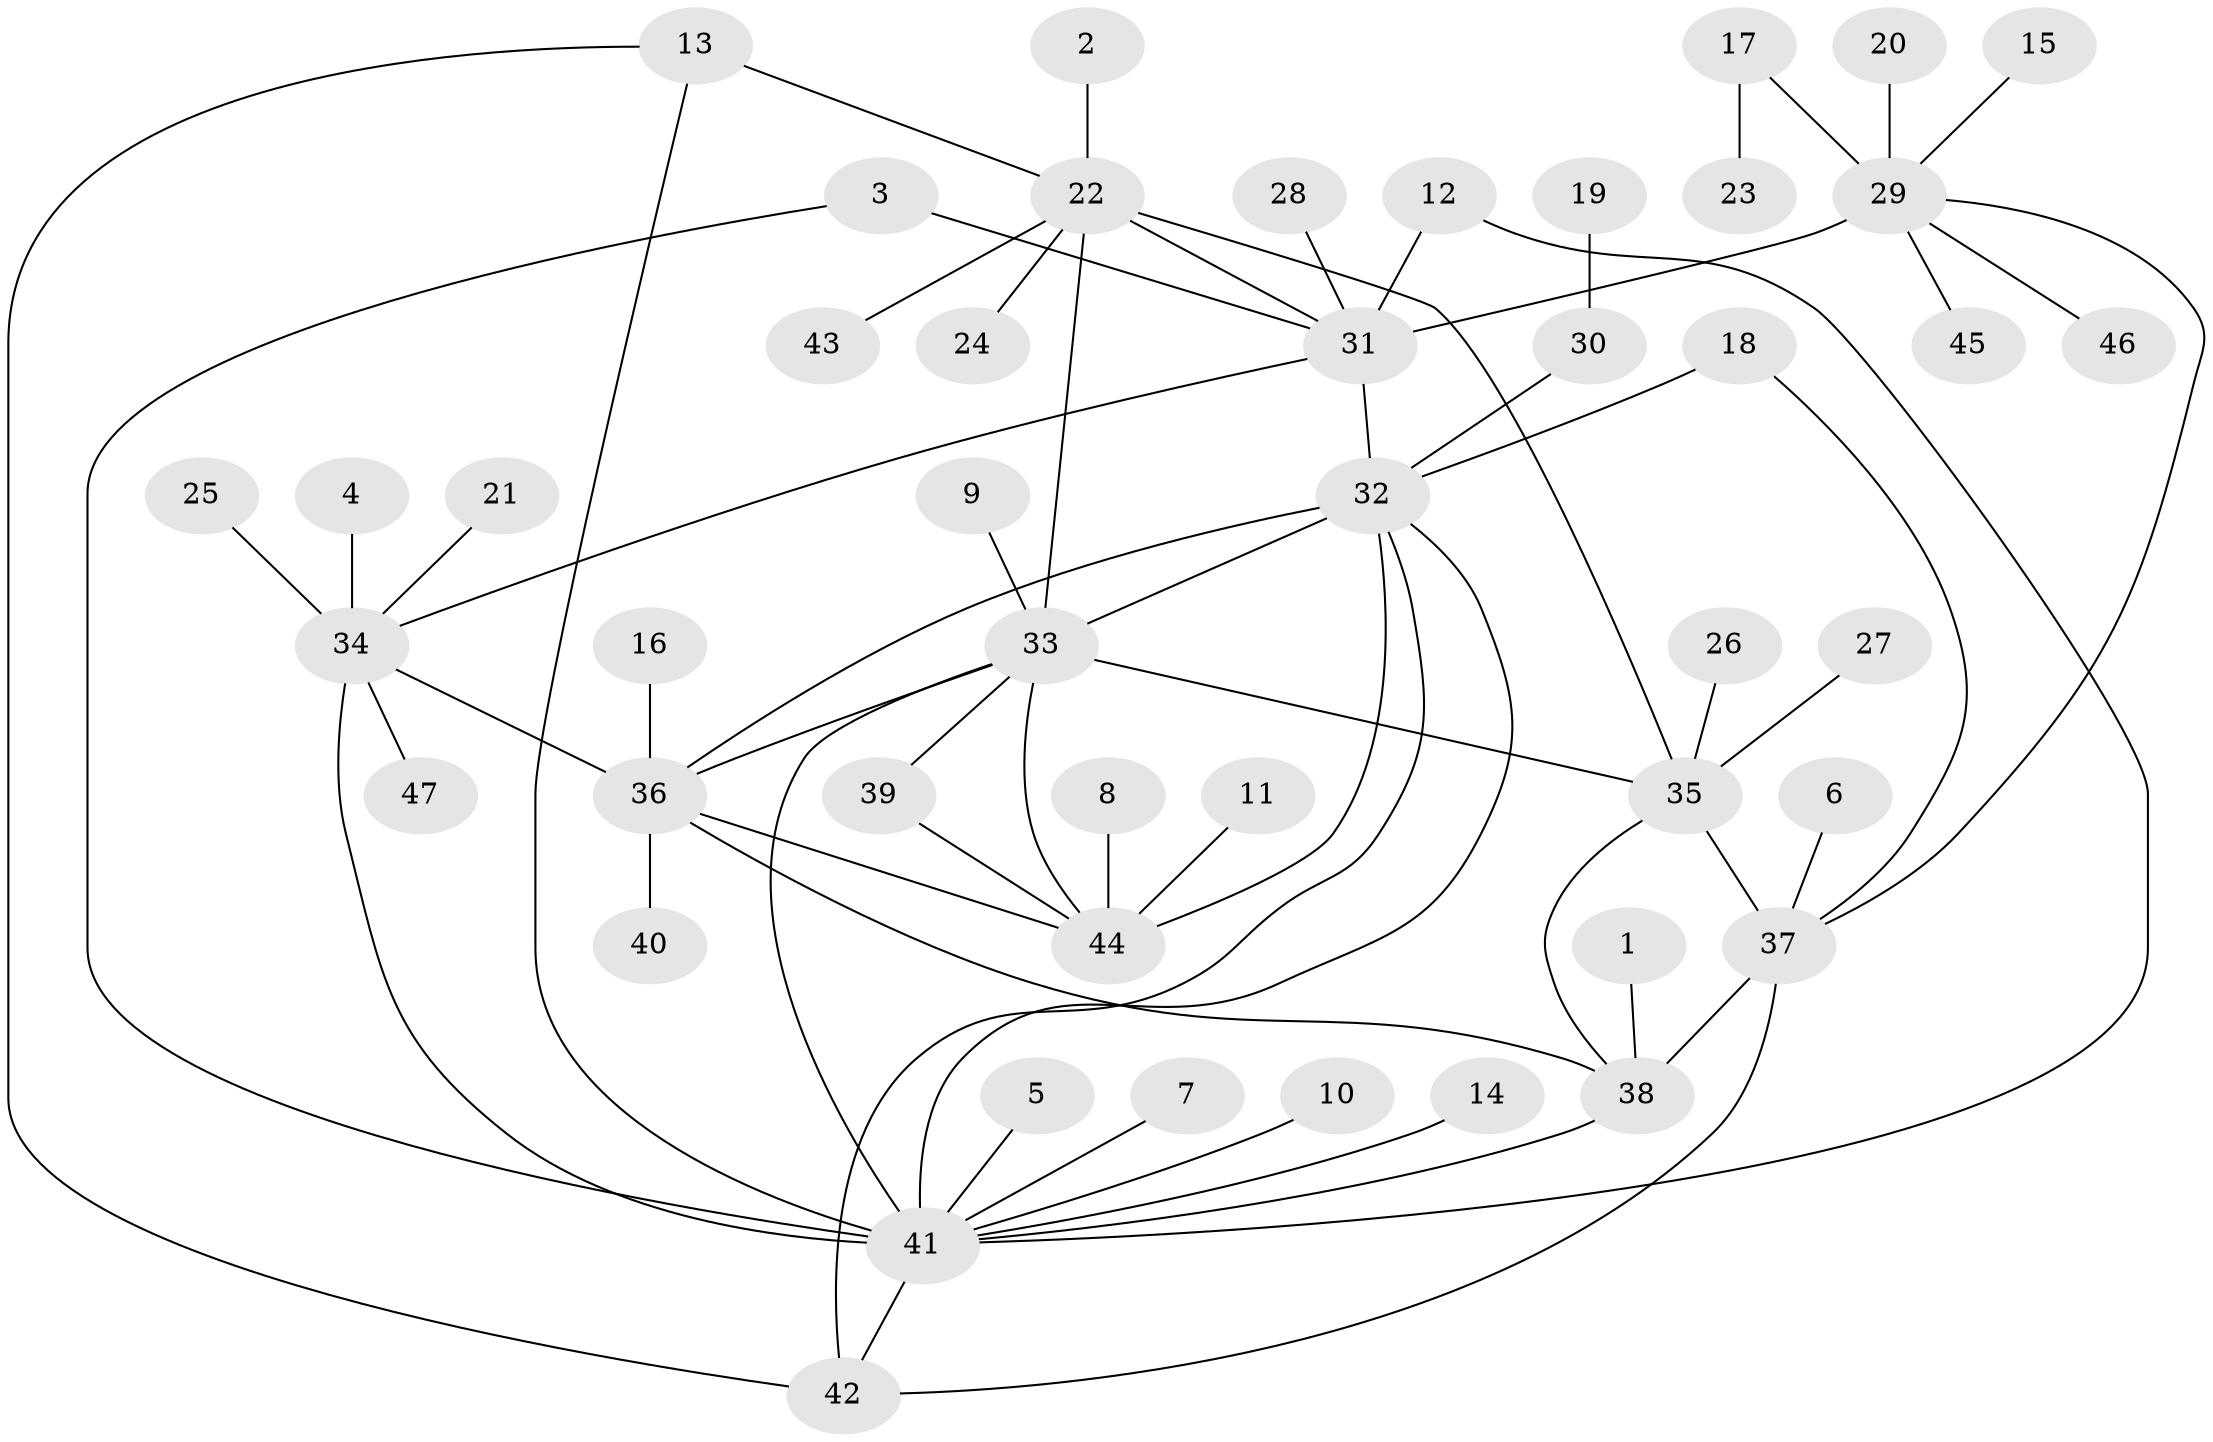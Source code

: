 // original degree distribution, {10: 0.03260869565217391, 7: 0.043478260869565216, 6: 0.07608695652173914, 8: 0.021739130434782608, 9: 0.021739130434782608, 5: 0.021739130434782608, 3: 0.07608695652173914, 1: 0.5108695652173914, 2: 0.18478260869565216, 4: 0.010869565217391304}
// Generated by graph-tools (version 1.1) at 2025/50/03/09/25 03:50:29]
// undirected, 47 vertices, 66 edges
graph export_dot {
graph [start="1"]
  node [color=gray90,style=filled];
  1;
  2;
  3;
  4;
  5;
  6;
  7;
  8;
  9;
  10;
  11;
  12;
  13;
  14;
  15;
  16;
  17;
  18;
  19;
  20;
  21;
  22;
  23;
  24;
  25;
  26;
  27;
  28;
  29;
  30;
  31;
  32;
  33;
  34;
  35;
  36;
  37;
  38;
  39;
  40;
  41;
  42;
  43;
  44;
  45;
  46;
  47;
  1 -- 38 [weight=1.0];
  2 -- 22 [weight=1.0];
  3 -- 31 [weight=1.0];
  3 -- 41 [weight=1.0];
  4 -- 34 [weight=1.0];
  5 -- 41 [weight=1.0];
  6 -- 37 [weight=1.0];
  7 -- 41 [weight=1.0];
  8 -- 44 [weight=1.0];
  9 -- 33 [weight=1.0];
  10 -- 41 [weight=1.0];
  11 -- 44 [weight=1.0];
  12 -- 31 [weight=1.0];
  12 -- 41 [weight=1.0];
  13 -- 22 [weight=1.0];
  13 -- 41 [weight=1.0];
  13 -- 42 [weight=1.0];
  14 -- 41 [weight=1.0];
  15 -- 29 [weight=1.0];
  16 -- 36 [weight=1.0];
  17 -- 23 [weight=1.0];
  17 -- 29 [weight=1.0];
  18 -- 32 [weight=1.0];
  18 -- 37 [weight=1.0];
  19 -- 30 [weight=1.0];
  20 -- 29 [weight=1.0];
  21 -- 34 [weight=1.0];
  22 -- 24 [weight=1.0];
  22 -- 31 [weight=1.0];
  22 -- 33 [weight=2.0];
  22 -- 35 [weight=1.0];
  22 -- 43 [weight=1.0];
  25 -- 34 [weight=1.0];
  26 -- 35 [weight=1.0];
  27 -- 35 [weight=1.0];
  28 -- 31 [weight=1.0];
  29 -- 31 [weight=4.0];
  29 -- 37 [weight=1.0];
  29 -- 45 [weight=1.0];
  29 -- 46 [weight=1.0];
  30 -- 32 [weight=1.0];
  31 -- 32 [weight=1.0];
  31 -- 34 [weight=1.0];
  32 -- 33 [weight=1.0];
  32 -- 36 [weight=2.0];
  32 -- 41 [weight=1.0];
  32 -- 42 [weight=1.0];
  32 -- 44 [weight=2.0];
  33 -- 35 [weight=2.0];
  33 -- 36 [weight=1.0];
  33 -- 39 [weight=1.0];
  33 -- 41 [weight=1.0];
  33 -- 44 [weight=1.0];
  34 -- 36 [weight=1.0];
  34 -- 41 [weight=3.0];
  34 -- 47 [weight=1.0];
  35 -- 37 [weight=3.0];
  35 -- 38 [weight=1.0];
  36 -- 38 [weight=1.0];
  36 -- 40 [weight=1.0];
  36 -- 44 [weight=1.0];
  37 -- 38 [weight=2.0];
  37 -- 42 [weight=1.0];
  38 -- 41 [weight=2.0];
  39 -- 44 [weight=1.0];
  41 -- 42 [weight=1.0];
}
